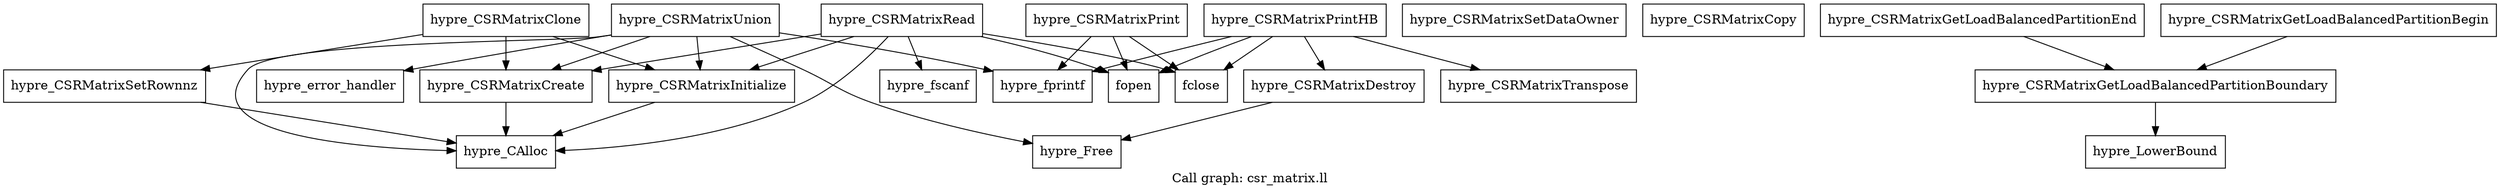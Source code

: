 digraph "Call graph: csr_matrix.ll" {
	label="Call graph: csr_matrix.ll";

	Node0x563834f6f600 [shape=record,label="{hypre_CSRMatrixCreate}"];
	Node0x563834f6f600 -> Node0x563834f4dc00;
	Node0x563834f4dc00 [shape=record,label="{hypre_CAlloc}"];
	Node0x563834f42ab0 [shape=record,label="{hypre_CSRMatrixDestroy}"];
	Node0x563834f42ab0 -> Node0x563834f3ab00;
	Node0x563834f3ab00 [shape=record,label="{hypre_Free}"];
	Node0x563834f7ca50 [shape=record,label="{hypre_CSRMatrixInitialize}"];
	Node0x563834f7ca50 -> Node0x563834f4dc00;
	Node0x563834f7cc50 [shape=record,label="{hypre_CSRMatrixSetDataOwner}"];
	Node0x563834f33ce0 [shape=record,label="{hypre_CSRMatrixSetRownnz}"];
	Node0x563834f33ce0 -> Node0x563834f4dc00;
	Node0x563834f21190 [shape=record,label="{hypre_CSRMatrixRead}"];
	Node0x563834f21190 -> Node0x563834f216b0;
	Node0x563834f21190 -> Node0x563834f23270;
	Node0x563834f21190 -> Node0x563834f4dc00;
	Node0x563834f21190 -> Node0x563834f240d0;
	Node0x563834f21190 -> Node0x563834f6f600;
	Node0x563834f21190 -> Node0x563834f7ca50;
	Node0x563834f216b0 [shape=record,label="{fopen}"];
	Node0x563834f23270 [shape=record,label="{hypre_fscanf}"];
	Node0x563834f240d0 [shape=record,label="{fclose}"];
	Node0x563834f26f40 [shape=record,label="{hypre_CSRMatrixPrint}"];
	Node0x563834f26f40 -> Node0x563834f216b0;
	Node0x563834f26f40 -> Node0x563834f2d510;
	Node0x563834f26f40 -> Node0x563834f240d0;
	Node0x563834f2d510 [shape=record,label="{hypre_fprintf}"];
	Node0x563834f313e0 [shape=record,label="{hypre_CSRMatrixPrintHB}"];
	Node0x563834f313e0 -> Node0x563834f317f0;
	Node0x563834f313e0 -> Node0x563834f216b0;
	Node0x563834f313e0 -> Node0x563834f2d510;
	Node0x563834f313e0 -> Node0x563834f42ab0;
	Node0x563834f313e0 -> Node0x563834f240d0;
	Node0x563834f317f0 [shape=record,label="{hypre_CSRMatrixTranspose}"];
	Node0x563834f370e0 [shape=record,label="{hypre_CSRMatrixCopy}"];
	Node0x563834f57070 [shape=record,label="{hypre_CSRMatrixGetLoadBalancedPartitionEnd}"];
	Node0x563834f57070 -> Node0x563834f3ec20;
	Node0x563834f42720 [shape=record,label="{hypre_LowerBound}"];
	Node0x563834f38130 [shape=record,label="{hypre_CSRMatrixClone}"];
	Node0x563834f38130 -> Node0x563834f6f600;
	Node0x563834f38130 -> Node0x563834f7ca50;
	Node0x563834f38130 -> Node0x563834f33ce0;
	Node0x563834f3dcd0 [shape=record,label="{hypre_CSRMatrixUnion}"];
	Node0x563834f3dcd0 -> Node0x563834f2d510;
	Node0x563834f3dcd0 -> Node0x563834f3e180;
	Node0x563834f3dcd0 -> Node0x563834f3ab00;
	Node0x563834f3dcd0 -> Node0x563834f7ca50;
	Node0x563834f3dcd0 -> Node0x563834f6f600;
	Node0x563834f3dcd0 -> Node0x563834f4dc00;
	Node0x563834f3e180 [shape=record,label="{hypre_error_handler}"];
	Node0x563834f3f480 [shape=record,label="{hypre_CSRMatrixGetLoadBalancedPartitionBegin}"];
	Node0x563834f3f480 -> Node0x563834f3ec20;
	Node0x563834f3ec20 [shape=record,label="{hypre_CSRMatrixGetLoadBalancedPartitionBoundary}"];
	Node0x563834f3ec20 -> Node0x563834f42720;
}
